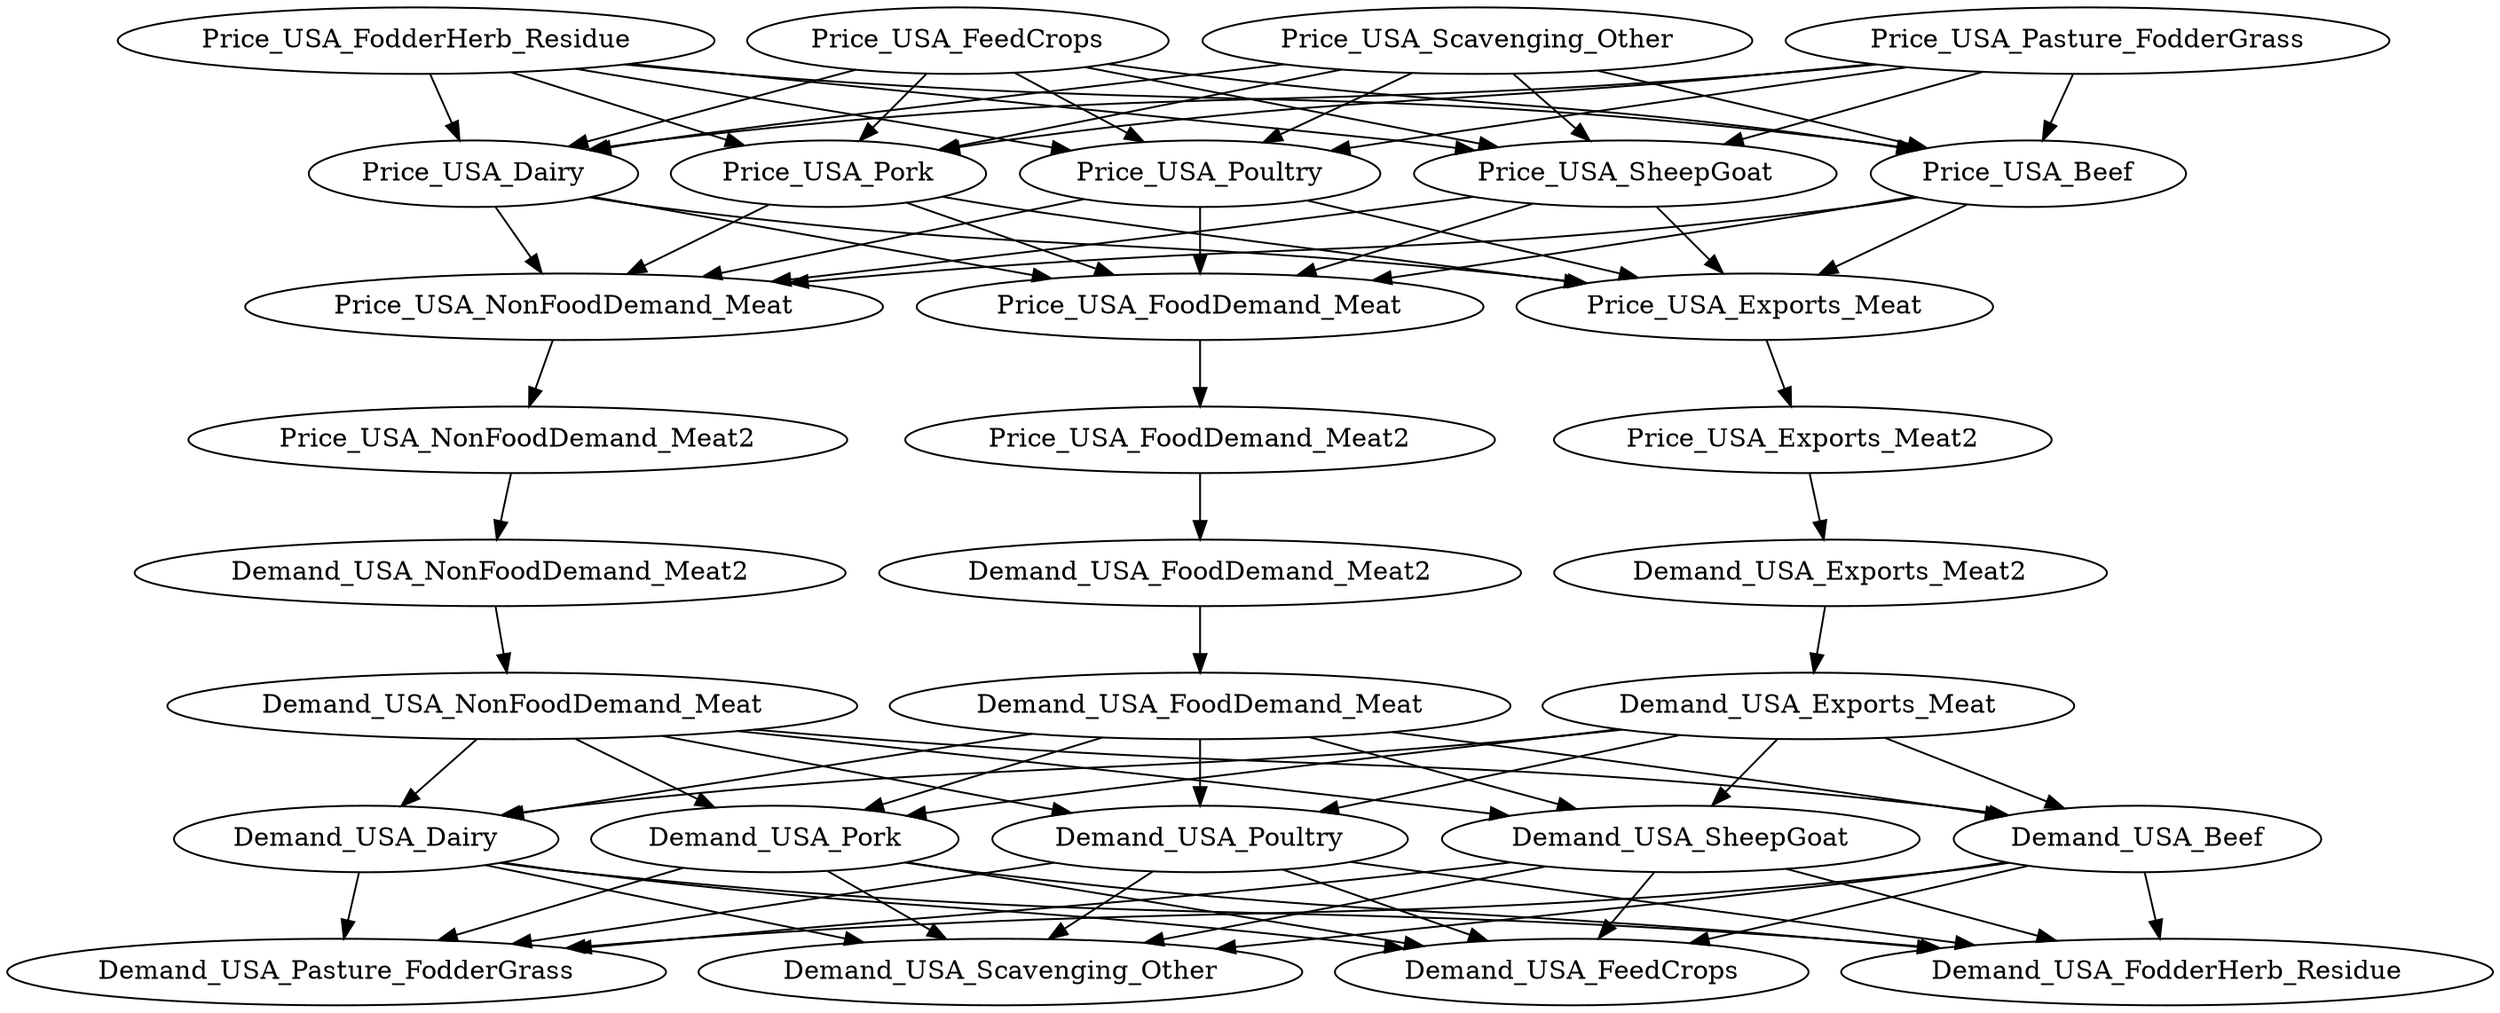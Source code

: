 digraph gcam {
	Price_USA_Scavenging_Other -> Price_USA_Beef;
	Price_USA_Scavenging_Other -> Price_USA_Dairy;
	Price_USA_Scavenging_Other -> Price_USA_Pork;
	Price_USA_Scavenging_Other -> Price_USA_Poultry;
	Price_USA_Scavenging_Other -> Price_USA_SheepGoat;
	Price_USA_SheepGoat -> Price_USA_Exports_Meat;
	Price_USA_SheepGoat -> Price_USA_FoodDemand_Meat;
	Price_USA_SheepGoat -> Price_USA_NonFoodDemand_Meat;
	Price_USA_NonFoodDemand_Meat -> Price_USA_NonFoodDemand_Meat2;
	Price_USA_NonFoodDemand_Meat2 -> Demand_USA_NonFoodDemand_Meat2;
	Demand_USA_NonFoodDemand_Meat2 -> Demand_USA_NonFoodDemand_Meat;
	Demand_USA_NonFoodDemand_Meat -> Demand_USA_Beef;
	Demand_USA_NonFoodDemand_Meat -> Demand_USA_Dairy;
	Demand_USA_NonFoodDemand_Meat -> Demand_USA_Pork;
	Demand_USA_NonFoodDemand_Meat -> Demand_USA_Poultry;
	Demand_USA_NonFoodDemand_Meat -> Demand_USA_SheepGoat;
	Demand_USA_SheepGoat -> Demand_USA_FeedCrops;
	Demand_USA_SheepGoat -> Demand_USA_FodderHerb_Residue;
	Demand_USA_SheepGoat -> Demand_USA_Pasture_FodderGrass;
	Demand_USA_SheepGoat -> Demand_USA_Scavenging_Other;
	Demand_USA_Poultry -> Demand_USA_FeedCrops;
	Demand_USA_Poultry -> Demand_USA_FodderHerb_Residue;
	Demand_USA_Poultry -> Demand_USA_Pasture_FodderGrass;
	Demand_USA_Poultry -> Demand_USA_Scavenging_Other;
	Demand_USA_Pork -> Demand_USA_FeedCrops;
	Demand_USA_Pork -> Demand_USA_FodderHerb_Residue;
	Demand_USA_Pork -> Demand_USA_Pasture_FodderGrass;
	Demand_USA_Pork -> Demand_USA_Scavenging_Other;
	Demand_USA_Dairy -> Demand_USA_FeedCrops;
	Demand_USA_Dairy -> Demand_USA_FodderHerb_Residue;
	Demand_USA_Dairy -> Demand_USA_Pasture_FodderGrass;
	Demand_USA_Dairy -> Demand_USA_Scavenging_Other;
	Demand_USA_Beef -> Demand_USA_FeedCrops;
	Demand_USA_Beef -> Demand_USA_FodderHerb_Residue;
	Demand_USA_Beef -> Demand_USA_Pasture_FodderGrass;
	Demand_USA_Beef -> Demand_USA_Scavenging_Other;
	Price_USA_FoodDemand_Meat -> Price_USA_FoodDemand_Meat2;
	Price_USA_FoodDemand_Meat2 -> Demand_USA_FoodDemand_Meat2;
	Demand_USA_FoodDemand_Meat2 -> Demand_USA_FoodDemand_Meat;
	Demand_USA_FoodDemand_Meat -> Demand_USA_Beef;
	Demand_USA_FoodDemand_Meat -> Demand_USA_Dairy;
	Demand_USA_FoodDemand_Meat -> Demand_USA_Pork;
	Demand_USA_FoodDemand_Meat -> Demand_USA_Poultry;
	Demand_USA_FoodDemand_Meat -> Demand_USA_SheepGoat;
	Price_USA_Exports_Meat -> Price_USA_Exports_Meat2;
	Price_USA_Exports_Meat2 -> Demand_USA_Exports_Meat2;
	Demand_USA_Exports_Meat2 -> Demand_USA_Exports_Meat;
	Demand_USA_Exports_Meat -> Demand_USA_Beef;
	Demand_USA_Exports_Meat -> Demand_USA_Dairy;
	Demand_USA_Exports_Meat -> Demand_USA_Pork;
	Demand_USA_Exports_Meat -> Demand_USA_Poultry;
	Demand_USA_Exports_Meat -> Demand_USA_SheepGoat;
	Price_USA_Poultry -> Price_USA_Exports_Meat;
	Price_USA_Poultry -> Price_USA_FoodDemand_Meat;
	Price_USA_Poultry -> Price_USA_NonFoodDemand_Meat;
	Price_USA_Pork -> Price_USA_Exports_Meat;
	Price_USA_Pork -> Price_USA_FoodDemand_Meat;
	Price_USA_Pork -> Price_USA_NonFoodDemand_Meat;
	Price_USA_Dairy -> Price_USA_Exports_Meat;
	Price_USA_Dairy -> Price_USA_FoodDemand_Meat;
	Price_USA_Dairy -> Price_USA_NonFoodDemand_Meat;
	Price_USA_Beef -> Price_USA_Exports_Meat;
	Price_USA_Beef -> Price_USA_FoodDemand_Meat;
	Price_USA_Beef -> Price_USA_NonFoodDemand_Meat;
	Price_USA_Pasture_FodderGrass -> Price_USA_Beef;
	Price_USA_Pasture_FodderGrass -> Price_USA_Dairy;
	Price_USA_Pasture_FodderGrass -> Price_USA_Pork;
	Price_USA_Pasture_FodderGrass -> Price_USA_Poultry;
	Price_USA_Pasture_FodderGrass -> Price_USA_SheepGoat;
	Price_USA_FodderHerb_Residue -> Price_USA_Beef;
	Price_USA_FodderHerb_Residue -> Price_USA_Dairy;
	Price_USA_FodderHerb_Residue -> Price_USA_Pork;
	Price_USA_FodderHerb_Residue -> Price_USA_Poultry;
	Price_USA_FodderHerb_Residue -> Price_USA_SheepGoat;
	Price_USA_FeedCrops -> Price_USA_Beef;
	Price_USA_FeedCrops -> Price_USA_Dairy;
	Price_USA_FeedCrops -> Price_USA_Pork;
	Price_USA_FeedCrops -> Price_USA_Poultry;
	Price_USA_FeedCrops -> Price_USA_SheepGoat;
}

